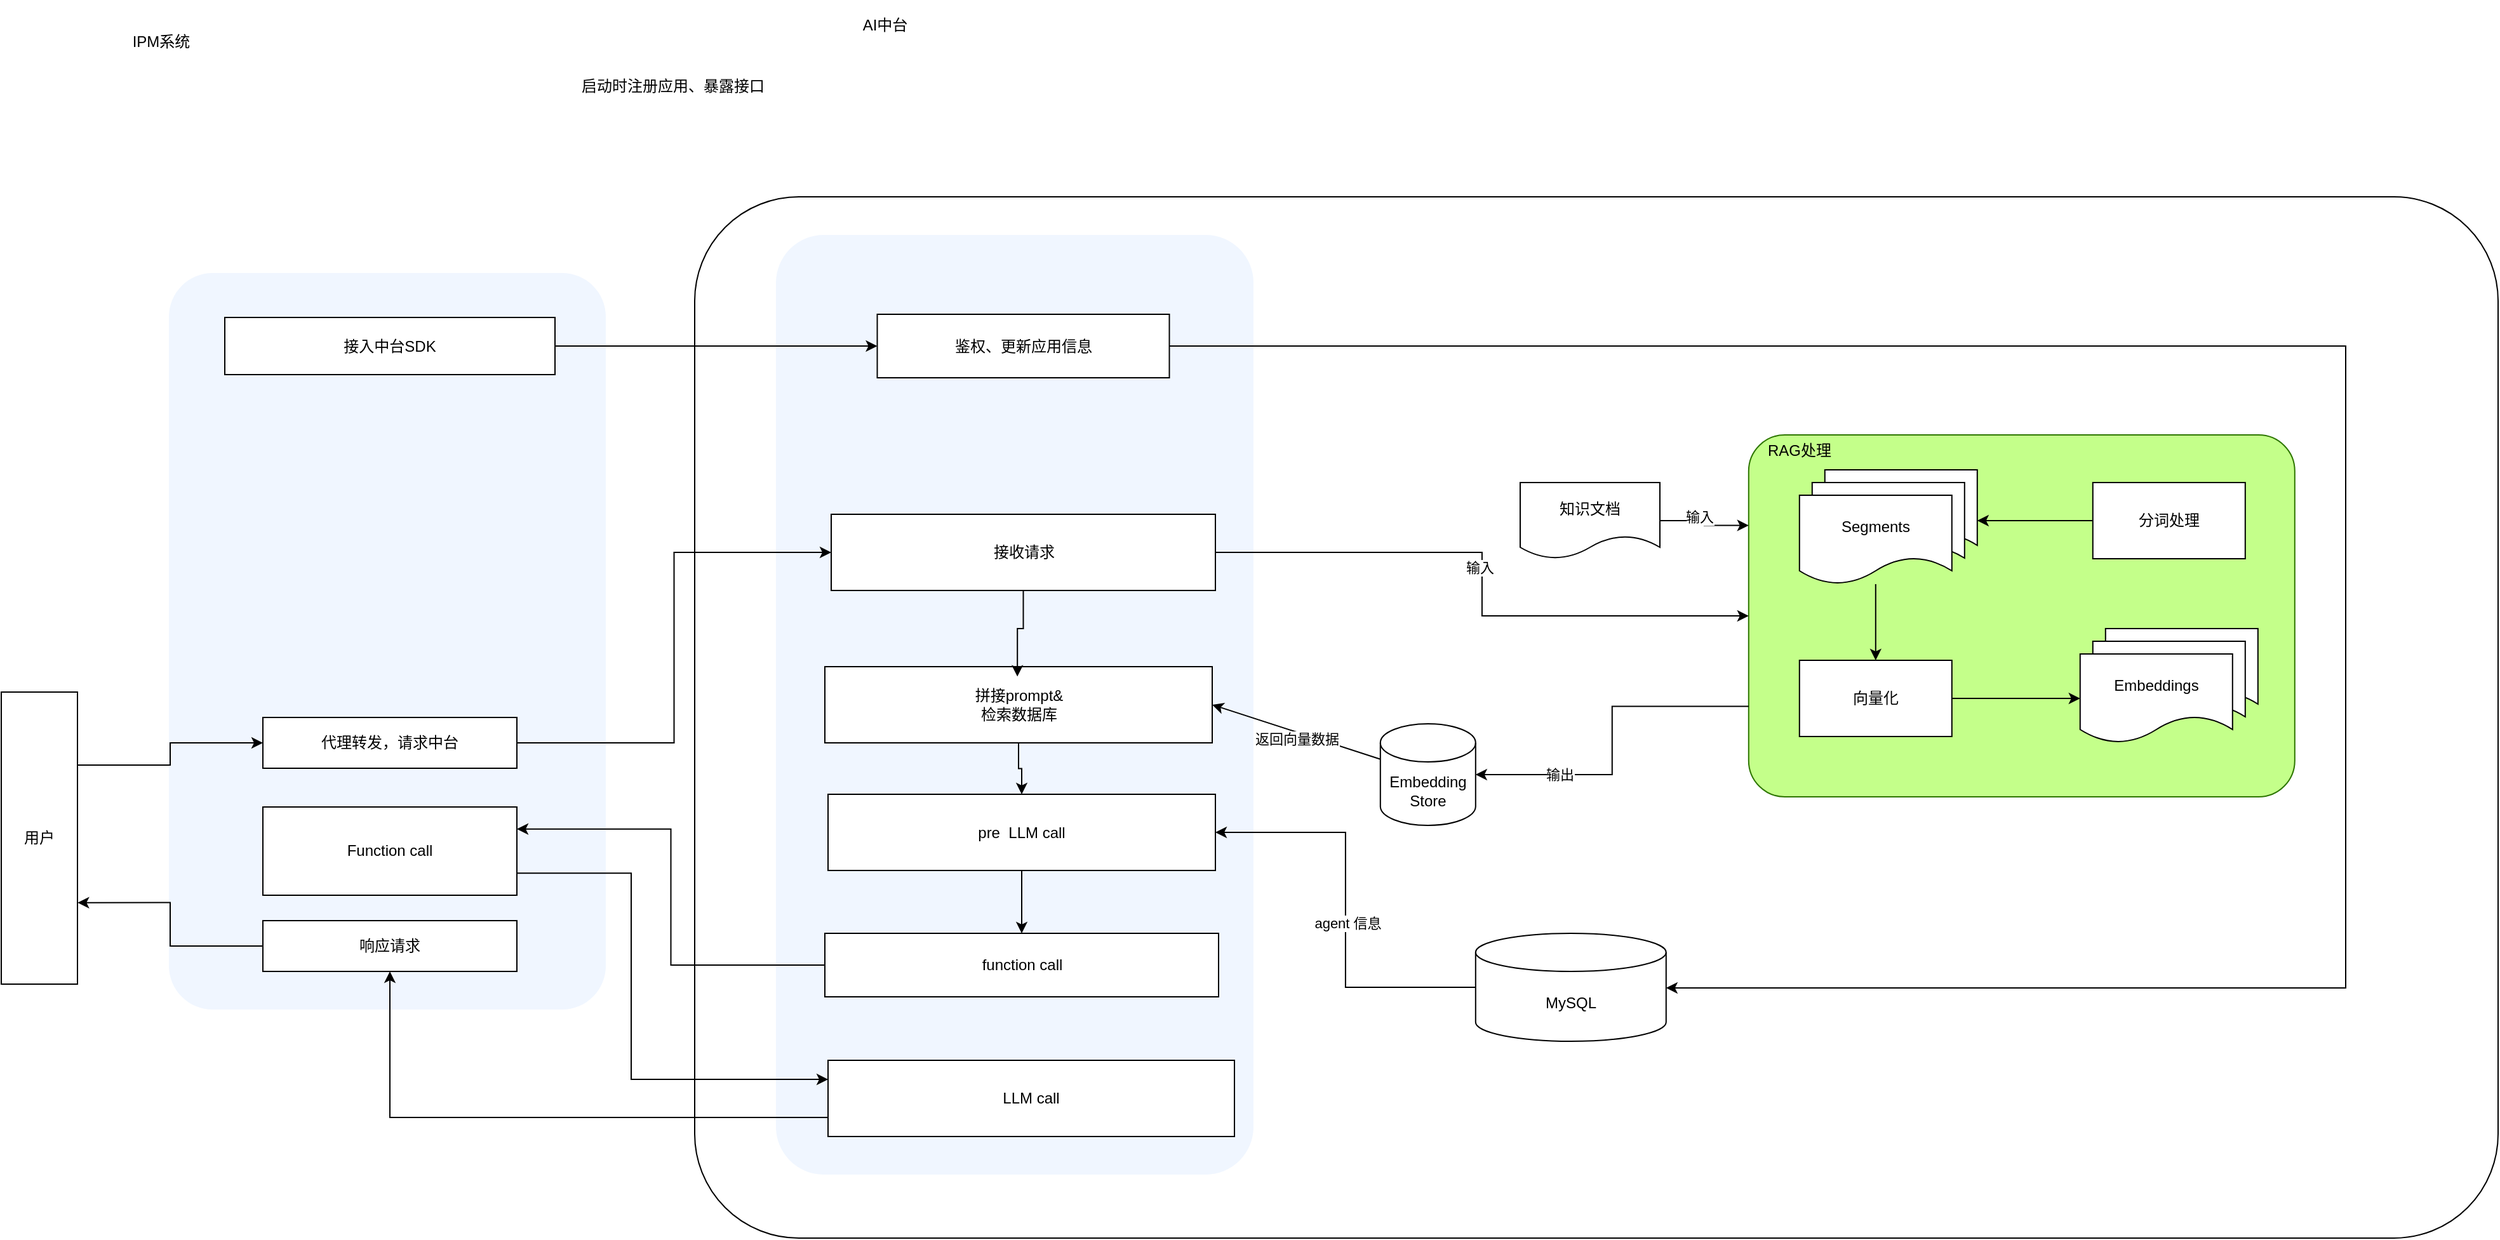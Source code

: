 <mxfile version="26.1.0">
  <diagram name="第 1 页" id="xIZvp8WTCkHreesh8G-g">
    <mxGraphModel dx="2607" dy="2573" grid="1" gridSize="10" guides="1" tooltips="1" connect="1" arrows="1" fold="1" page="1" pageScale="1" pageWidth="827" pageHeight="1169" math="0" shadow="0">
      <root>
        <mxCell id="0" />
        <mxCell id="1" parent="0" />
        <mxCell id="mAP7TzTqC0urlMnNYRN4-110" value="" style="rounded=1;whiteSpace=wrap;html=1;arcSize=10;" vertex="1" parent="1">
          <mxGeometry x="960" y="-140" width="1420" height="820" as="geometry" />
        </mxCell>
        <mxCell id="mAP7TzTqC0urlMnNYRN4-92" value="" style="rounded=1;whiteSpace=wrap;html=1;arcSize=10;fillColor=light-dark(#f0f6ff, #1d293b);strokeColor=none;" vertex="1" parent="1">
          <mxGeometry x="546" y="-80" width="344" height="580" as="geometry" />
        </mxCell>
        <mxCell id="mAP7TzTqC0urlMnNYRN4-2" value="" style="rounded=1;whiteSpace=wrap;html=1;arcSize=10;fillColor=light-dark(#f0f6ff, #1d293b);strokeColor=none;" vertex="1" parent="1">
          <mxGeometry x="1024" y="-110" width="376" height="740" as="geometry" />
        </mxCell>
        <mxCell id="mAP7TzTqC0urlMnNYRN4-48" value="" style="rounded=1;whiteSpace=wrap;html=1;arcSize=10;fillColor=light-dark(#c4ff8a, #4a890c);strokeColor=#2D7600;fontColor=#ffffff;" vertex="1" parent="1">
          <mxGeometry x="1789.9" y="47.5" width="430" height="285" as="geometry" />
        </mxCell>
        <mxCell id="mAP7TzTqC0urlMnNYRN4-4" value="AI中台" style="text;html=1;align=center;verticalAlign=middle;whiteSpace=wrap;rounded=0;" vertex="1" parent="1">
          <mxGeometry x="1080" y="-295" width="60" height="40" as="geometry" />
        </mxCell>
        <mxCell id="mAP7TzTqC0urlMnNYRN4-84" style="edgeStyle=orthogonalEdgeStyle;rounded=0;orthogonalLoop=1;jettySize=auto;html=1;entryX=0;entryY=0.25;entryDx=0;entryDy=0;" edge="1" parent="1" source="mAP7TzTqC0urlMnNYRN4-15" target="mAP7TzTqC0urlMnNYRN4-48">
          <mxGeometry relative="1" as="geometry" />
        </mxCell>
        <mxCell id="mAP7TzTqC0urlMnNYRN4-85" value="输入" style="edgeLabel;html=1;align=center;verticalAlign=middle;resizable=0;points=[];" vertex="1" connectable="0" parent="mAP7TzTqC0urlMnNYRN4-84">
          <mxGeometry x="-0.164" y="3" relative="1" as="geometry">
            <mxPoint as="offset" />
          </mxGeometry>
        </mxCell>
        <mxCell id="mAP7TzTqC0urlMnNYRN4-15" value="知识文档" style="shape=document;whiteSpace=wrap;html=1;boundedLbl=1;" vertex="1" parent="1">
          <mxGeometry x="1610" y="85" width="110" height="60" as="geometry" />
        </mxCell>
        <mxCell id="mAP7TzTqC0urlMnNYRN4-28" style="edgeStyle=orthogonalEdgeStyle;rounded=0;orthogonalLoop=1;jettySize=auto;html=1;" edge="1" parent="1" source="mAP7TzTqC0urlMnNYRN4-16">
          <mxGeometry relative="1" as="geometry">
            <mxPoint x="1969.9" y="115" as="targetPoint" />
          </mxGeometry>
        </mxCell>
        <mxCell id="mAP7TzTqC0urlMnNYRN4-16" value="分词处理" style="rounded=0;whiteSpace=wrap;html=1;" vertex="1" parent="1">
          <mxGeometry x="2060.9" y="85" width="120" height="60" as="geometry" />
        </mxCell>
        <mxCell id="mAP7TzTqC0urlMnNYRN4-31" style="edgeStyle=orthogonalEdgeStyle;rounded=0;orthogonalLoop=1;jettySize=auto;html=1;entryX=0;entryY=0.5;entryDx=0;entryDy=0;" edge="1" parent="1" source="mAP7TzTqC0urlMnNYRN4-17" target="mAP7TzTqC0urlMnNYRN4-26">
          <mxGeometry relative="1" as="geometry" />
        </mxCell>
        <mxCell id="mAP7TzTqC0urlMnNYRN4-17" value="向量化" style="rounded=0;whiteSpace=wrap;html=1;" vertex="1" parent="1">
          <mxGeometry x="1829.9" y="225" width="120" height="60" as="geometry" />
        </mxCell>
        <mxCell id="mAP7TzTqC0urlMnNYRN4-55" style="rounded=0;orthogonalLoop=1;jettySize=auto;html=1;entryX=1;entryY=0.5;entryDx=0;entryDy=0;" edge="1" parent="1" source="mAP7TzTqC0urlMnNYRN4-18" target="mAP7TzTqC0urlMnNYRN4-51">
          <mxGeometry relative="1" as="geometry" />
        </mxCell>
        <mxCell id="mAP7TzTqC0urlMnNYRN4-56" value="返回向量数据" style="edgeLabel;html=1;align=center;verticalAlign=middle;resizable=0;points=[];" vertex="1" connectable="0" parent="mAP7TzTqC0urlMnNYRN4-55">
          <mxGeometry x="-0.022" y="5" relative="1" as="geometry">
            <mxPoint as="offset" />
          </mxGeometry>
        </mxCell>
        <mxCell id="mAP7TzTqC0urlMnNYRN4-18" value="Embedding&lt;div&gt;Store&lt;/div&gt;" style="shape=cylinder3;whiteSpace=wrap;html=1;boundedLbl=1;backgroundOutline=1;size=15;" vertex="1" parent="1">
          <mxGeometry x="1499.9" y="275" width="75" height="80" as="geometry" />
        </mxCell>
        <mxCell id="mAP7TzTqC0urlMnNYRN4-22" value="" style="group" vertex="1" connectable="0" parent="1">
          <mxGeometry x="1829.9" y="75" width="140" height="90" as="geometry" />
        </mxCell>
        <mxCell id="mAP7TzTqC0urlMnNYRN4-19" value="" style="shape=document;whiteSpace=wrap;html=1;boundedLbl=1;" vertex="1" parent="mAP7TzTqC0urlMnNYRN4-22">
          <mxGeometry x="20" width="120" height="70" as="geometry" />
        </mxCell>
        <mxCell id="mAP7TzTqC0urlMnNYRN4-20" value="" style="shape=document;whiteSpace=wrap;html=1;boundedLbl=1;" vertex="1" parent="mAP7TzTqC0urlMnNYRN4-22">
          <mxGeometry x="10" y="10" width="120" height="70" as="geometry" />
        </mxCell>
        <mxCell id="mAP7TzTqC0urlMnNYRN4-21" value="Segments" style="shape=document;whiteSpace=wrap;html=1;boundedLbl=1;" vertex="1" parent="mAP7TzTqC0urlMnNYRN4-22">
          <mxGeometry y="20" width="120" height="70" as="geometry" />
        </mxCell>
        <mxCell id="mAP7TzTqC0urlMnNYRN4-23" value="" style="group" vertex="1" connectable="0" parent="1">
          <mxGeometry x="2050.9" y="200" width="140" height="90" as="geometry" />
        </mxCell>
        <mxCell id="mAP7TzTqC0urlMnNYRN4-24" value="" style="shape=document;whiteSpace=wrap;html=1;boundedLbl=1;" vertex="1" parent="mAP7TzTqC0urlMnNYRN4-23">
          <mxGeometry x="20" width="120" height="70" as="geometry" />
        </mxCell>
        <mxCell id="mAP7TzTqC0urlMnNYRN4-25" value="" style="shape=document;whiteSpace=wrap;html=1;boundedLbl=1;" vertex="1" parent="mAP7TzTqC0urlMnNYRN4-23">
          <mxGeometry x="10" y="10" width="120" height="70" as="geometry" />
        </mxCell>
        <mxCell id="mAP7TzTqC0urlMnNYRN4-26" value="Embeddings" style="shape=document;whiteSpace=wrap;html=1;boundedLbl=1;" vertex="1" parent="mAP7TzTqC0urlMnNYRN4-23">
          <mxGeometry y="20" width="120" height="70" as="geometry" />
        </mxCell>
        <mxCell id="mAP7TzTqC0urlMnNYRN4-30" style="edgeStyle=orthogonalEdgeStyle;rounded=0;orthogonalLoop=1;jettySize=auto;html=1;entryX=0.5;entryY=0;entryDx=0;entryDy=0;" edge="1" parent="1" source="mAP7TzTqC0urlMnNYRN4-21" target="mAP7TzTqC0urlMnNYRN4-17">
          <mxGeometry relative="1" as="geometry" />
        </mxCell>
        <mxCell id="mAP7TzTqC0urlMnNYRN4-34" value="IPM系统" style="text;html=1;align=center;verticalAlign=middle;whiteSpace=wrap;rounded=0;" vertex="1" parent="1">
          <mxGeometry x="510" y="-282.5" width="60" height="40" as="geometry" />
        </mxCell>
        <mxCell id="mAP7TzTqC0urlMnNYRN4-37" style="edgeStyle=orthogonalEdgeStyle;rounded=0;orthogonalLoop=1;jettySize=auto;html=1;entryX=0;entryY=0.5;entryDx=0;entryDy=0;" edge="1" parent="1" source="mAP7TzTqC0urlMnNYRN4-35" target="mAP7TzTqC0urlMnNYRN4-36">
          <mxGeometry relative="1" as="geometry" />
        </mxCell>
        <mxCell id="mAP7TzTqC0urlMnNYRN4-35" value="接入中台SDK" style="rounded=0;whiteSpace=wrap;html=1;" vertex="1" parent="1">
          <mxGeometry x="590" y="-45" width="260" height="45" as="geometry" />
        </mxCell>
        <mxCell id="mAP7TzTqC0urlMnNYRN4-40" style="edgeStyle=orthogonalEdgeStyle;rounded=0;orthogonalLoop=1;jettySize=auto;html=1;" edge="1" parent="1" source="mAP7TzTqC0urlMnNYRN4-36" target="mAP7TzTqC0urlMnNYRN4-39">
          <mxGeometry relative="1" as="geometry">
            <Array as="points">
              <mxPoint x="2260" y="-22" />
              <mxPoint x="2260" y="483" />
            </Array>
          </mxGeometry>
        </mxCell>
        <mxCell id="mAP7TzTqC0urlMnNYRN4-36" value="鉴权、更新应用信息" style="rounded=0;whiteSpace=wrap;html=1;" vertex="1" parent="1">
          <mxGeometry x="1103.75" y="-47.5" width="230" height="50" as="geometry" />
        </mxCell>
        <mxCell id="mAP7TzTqC0urlMnNYRN4-38" value="启动时注册应用、暴露接口" style="text;html=1;align=center;verticalAlign=middle;whiteSpace=wrap;rounded=0;" vertex="1" parent="1">
          <mxGeometry x="870" y="-245" width="146" height="35" as="geometry" />
        </mxCell>
        <mxCell id="mAP7TzTqC0urlMnNYRN4-111" style="edgeStyle=orthogonalEdgeStyle;rounded=0;orthogonalLoop=1;jettySize=auto;html=1;entryX=1;entryY=0.5;entryDx=0;entryDy=0;" edge="1" parent="1" source="mAP7TzTqC0urlMnNYRN4-39" target="mAP7TzTqC0urlMnNYRN4-58">
          <mxGeometry relative="1" as="geometry" />
        </mxCell>
        <mxCell id="mAP7TzTqC0urlMnNYRN4-112" value="agent 信息" style="edgeLabel;html=1;align=center;verticalAlign=middle;resizable=0;points=[];" vertex="1" connectable="0" parent="mAP7TzTqC0urlMnNYRN4-111">
          <mxGeometry x="-0.06" y="-1" relative="1" as="geometry">
            <mxPoint as="offset" />
          </mxGeometry>
        </mxCell>
        <mxCell id="mAP7TzTqC0urlMnNYRN4-39" value="MySQL" style="shape=cylinder3;whiteSpace=wrap;html=1;boundedLbl=1;backgroundOutline=1;size=15;" vertex="1" parent="1">
          <mxGeometry x="1574.9" y="440" width="150" height="85" as="geometry" />
        </mxCell>
        <mxCell id="mAP7TzTqC0urlMnNYRN4-75" style="edgeStyle=orthogonalEdgeStyle;rounded=0;orthogonalLoop=1;jettySize=auto;html=1;entryX=0;entryY=0.5;entryDx=0;entryDy=0;" edge="1" parent="1" source="mAP7TzTqC0urlMnNYRN4-42" target="mAP7TzTqC0urlMnNYRN4-45">
          <mxGeometry relative="1" as="geometry" />
        </mxCell>
        <mxCell id="mAP7TzTqC0urlMnNYRN4-42" value="代理转发，请求中台" style="rounded=0;whiteSpace=wrap;html=1;" vertex="1" parent="1">
          <mxGeometry x="620" y="270" width="200" height="40" as="geometry" />
        </mxCell>
        <mxCell id="mAP7TzTqC0urlMnNYRN4-83" style="edgeStyle=orthogonalEdgeStyle;rounded=0;orthogonalLoop=1;jettySize=auto;html=1;entryX=0;entryY=0.5;entryDx=0;entryDy=0;" edge="1" parent="1" source="mAP7TzTqC0urlMnNYRN4-45" target="mAP7TzTqC0urlMnNYRN4-48">
          <mxGeometry relative="1" as="geometry" />
        </mxCell>
        <mxCell id="mAP7TzTqC0urlMnNYRN4-86" value="输入" style="edgeLabel;html=1;align=center;verticalAlign=middle;resizable=0;points=[];" vertex="1" connectable="0" parent="mAP7TzTqC0urlMnNYRN4-83">
          <mxGeometry x="-0.056" y="-2" relative="1" as="geometry">
            <mxPoint as="offset" />
          </mxGeometry>
        </mxCell>
        <mxCell id="mAP7TzTqC0urlMnNYRN4-45" value="接收请求" style="rounded=0;whiteSpace=wrap;html=1;" vertex="1" parent="1">
          <mxGeometry x="1067.5" y="110" width="302.5" height="60" as="geometry" />
        </mxCell>
        <mxCell id="mAP7TzTqC0urlMnNYRN4-49" value="RAG处理" style="text;html=1;align=center;verticalAlign=middle;whiteSpace=wrap;rounded=0;" vertex="1" parent="1">
          <mxGeometry x="1799.9" y="40" width="60" height="40" as="geometry" />
        </mxCell>
        <mxCell id="mAP7TzTqC0urlMnNYRN4-77" style="edgeStyle=orthogonalEdgeStyle;rounded=0;orthogonalLoop=1;jettySize=auto;html=1;entryX=0.5;entryY=0;entryDx=0;entryDy=0;" edge="1" parent="1" source="mAP7TzTqC0urlMnNYRN4-51" target="mAP7TzTqC0urlMnNYRN4-58">
          <mxGeometry relative="1" as="geometry" />
        </mxCell>
        <mxCell id="mAP7TzTqC0urlMnNYRN4-51" value="拼接prompt&amp;amp;&lt;br&gt;&lt;div&gt;检索数据库&lt;/div&gt;" style="rounded=0;whiteSpace=wrap;html=1;" vertex="1" parent="1">
          <mxGeometry x="1062.5" y="230" width="305" height="60" as="geometry" />
        </mxCell>
        <mxCell id="mAP7TzTqC0urlMnNYRN4-78" style="edgeStyle=orthogonalEdgeStyle;rounded=0;orthogonalLoop=1;jettySize=auto;html=1;entryX=0.5;entryY=0;entryDx=0;entryDy=0;" edge="1" parent="1" source="mAP7TzTqC0urlMnNYRN4-58" target="mAP7TzTqC0urlMnNYRN4-62">
          <mxGeometry relative="1" as="geometry" />
        </mxCell>
        <mxCell id="mAP7TzTqC0urlMnNYRN4-58" value="pre&amp;nbsp; LLM call" style="rounded=0;whiteSpace=wrap;html=1;" vertex="1" parent="1">
          <mxGeometry x="1065" y="330.5" width="305" height="60" as="geometry" />
        </mxCell>
        <mxCell id="mAP7TzTqC0urlMnNYRN4-101" style="edgeStyle=orthogonalEdgeStyle;rounded=0;orthogonalLoop=1;jettySize=auto;html=1;entryX=1;entryY=0.25;entryDx=0;entryDy=0;" edge="1" parent="1" source="mAP7TzTqC0urlMnNYRN4-62" target="mAP7TzTqC0urlMnNYRN4-96">
          <mxGeometry relative="1" as="geometry" />
        </mxCell>
        <mxCell id="mAP7TzTqC0urlMnNYRN4-62" value="function call" style="rounded=0;whiteSpace=wrap;html=1;" vertex="1" parent="1">
          <mxGeometry x="1062.5" y="440" width="310" height="50" as="geometry" />
        </mxCell>
        <mxCell id="mAP7TzTqC0urlMnNYRN4-105" style="edgeStyle=orthogonalEdgeStyle;rounded=0;orthogonalLoop=1;jettySize=auto;html=1;exitX=0;exitY=0.75;exitDx=0;exitDy=0;entryX=0.5;entryY=1;entryDx=0;entryDy=0;" edge="1" parent="1" source="mAP7TzTqC0urlMnNYRN4-67" target="mAP7TzTqC0urlMnNYRN4-104">
          <mxGeometry relative="1" as="geometry" />
        </mxCell>
        <mxCell id="mAP7TzTqC0urlMnNYRN4-67" value="LLM call" style="rounded=0;whiteSpace=wrap;html=1;" vertex="1" parent="1">
          <mxGeometry x="1065" y="540" width="320" height="60" as="geometry" />
        </mxCell>
        <mxCell id="mAP7TzTqC0urlMnNYRN4-76" style="edgeStyle=orthogonalEdgeStyle;rounded=0;orthogonalLoop=1;jettySize=auto;html=1;entryX=0.497;entryY=0.13;entryDx=0;entryDy=0;entryPerimeter=0;" edge="1" parent="1" source="mAP7TzTqC0urlMnNYRN4-45" target="mAP7TzTqC0urlMnNYRN4-51">
          <mxGeometry relative="1" as="geometry" />
        </mxCell>
        <mxCell id="mAP7TzTqC0urlMnNYRN4-87" style="edgeStyle=orthogonalEdgeStyle;rounded=0;orthogonalLoop=1;jettySize=auto;html=1;exitX=0;exitY=0.75;exitDx=0;exitDy=0;entryX=1;entryY=0.5;entryDx=0;entryDy=0;entryPerimeter=0;" edge="1" parent="1" source="mAP7TzTqC0urlMnNYRN4-48" target="mAP7TzTqC0urlMnNYRN4-18">
          <mxGeometry relative="1" as="geometry" />
        </mxCell>
        <mxCell id="mAP7TzTqC0urlMnNYRN4-88" value="输出" style="edgeLabel;html=1;align=center;verticalAlign=middle;resizable=0;points=[];" vertex="1" connectable="0" parent="mAP7TzTqC0urlMnNYRN4-87">
          <mxGeometry x="0.353" y="1" relative="1" as="geometry">
            <mxPoint x="-21" y="-1" as="offset" />
          </mxGeometry>
        </mxCell>
        <mxCell id="mAP7TzTqC0urlMnNYRN4-102" style="edgeStyle=orthogonalEdgeStyle;rounded=0;orthogonalLoop=1;jettySize=auto;html=1;exitX=1;exitY=0.75;exitDx=0;exitDy=0;entryX=0;entryY=0.25;entryDx=0;entryDy=0;" edge="1" parent="1" source="mAP7TzTqC0urlMnNYRN4-96" target="mAP7TzTqC0urlMnNYRN4-67">
          <mxGeometry relative="1" as="geometry">
            <Array as="points">
              <mxPoint x="910" y="393" />
              <mxPoint x="910" y="555" />
            </Array>
          </mxGeometry>
        </mxCell>
        <mxCell id="mAP7TzTqC0urlMnNYRN4-96" value="Function call" style="rounded=0;whiteSpace=wrap;html=1;" vertex="1" parent="1">
          <mxGeometry x="620" y="340.5" width="200" height="69.5" as="geometry" />
        </mxCell>
        <mxCell id="mAP7TzTqC0urlMnNYRN4-104" value="响应请求" style="rounded=0;whiteSpace=wrap;html=1;" vertex="1" parent="1">
          <mxGeometry x="620" y="430" width="200" height="40" as="geometry" />
        </mxCell>
        <mxCell id="mAP7TzTqC0urlMnNYRN4-108" style="edgeStyle=orthogonalEdgeStyle;rounded=0;orthogonalLoop=1;jettySize=auto;html=1;exitX=1;exitY=0.25;exitDx=0;exitDy=0;" edge="1" parent="1" source="mAP7TzTqC0urlMnNYRN4-107" target="mAP7TzTqC0urlMnNYRN4-42">
          <mxGeometry relative="1" as="geometry" />
        </mxCell>
        <mxCell id="mAP7TzTqC0urlMnNYRN4-107" value="用户" style="rounded=0;whiteSpace=wrap;html=1;" vertex="1" parent="1">
          <mxGeometry x="414" y="250" width="60" height="230" as="geometry" />
        </mxCell>
        <mxCell id="mAP7TzTqC0urlMnNYRN4-109" style="edgeStyle=orthogonalEdgeStyle;rounded=0;orthogonalLoop=1;jettySize=auto;html=1;entryX=1.003;entryY=0.721;entryDx=0;entryDy=0;entryPerimeter=0;" edge="1" parent="1" source="mAP7TzTqC0urlMnNYRN4-104" target="mAP7TzTqC0urlMnNYRN4-107">
          <mxGeometry relative="1" as="geometry" />
        </mxCell>
      </root>
    </mxGraphModel>
  </diagram>
</mxfile>
